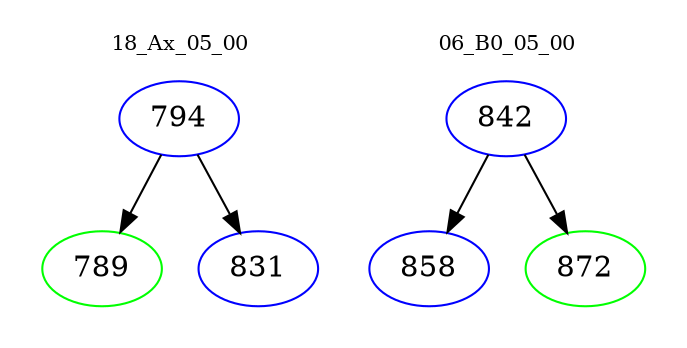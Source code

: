 digraph{
subgraph cluster_0 {
color = white
label = "18_Ax_05_00";
fontsize=10;
T0_794 [label="794", color="blue"]
T0_794 -> T0_789 [color="black"]
T0_789 [label="789", color="green"]
T0_794 -> T0_831 [color="black"]
T0_831 [label="831", color="blue"]
}
subgraph cluster_1 {
color = white
label = "06_B0_05_00";
fontsize=10;
T1_842 [label="842", color="blue"]
T1_842 -> T1_858 [color="black"]
T1_858 [label="858", color="blue"]
T1_842 -> T1_872 [color="black"]
T1_872 [label="872", color="green"]
}
}
